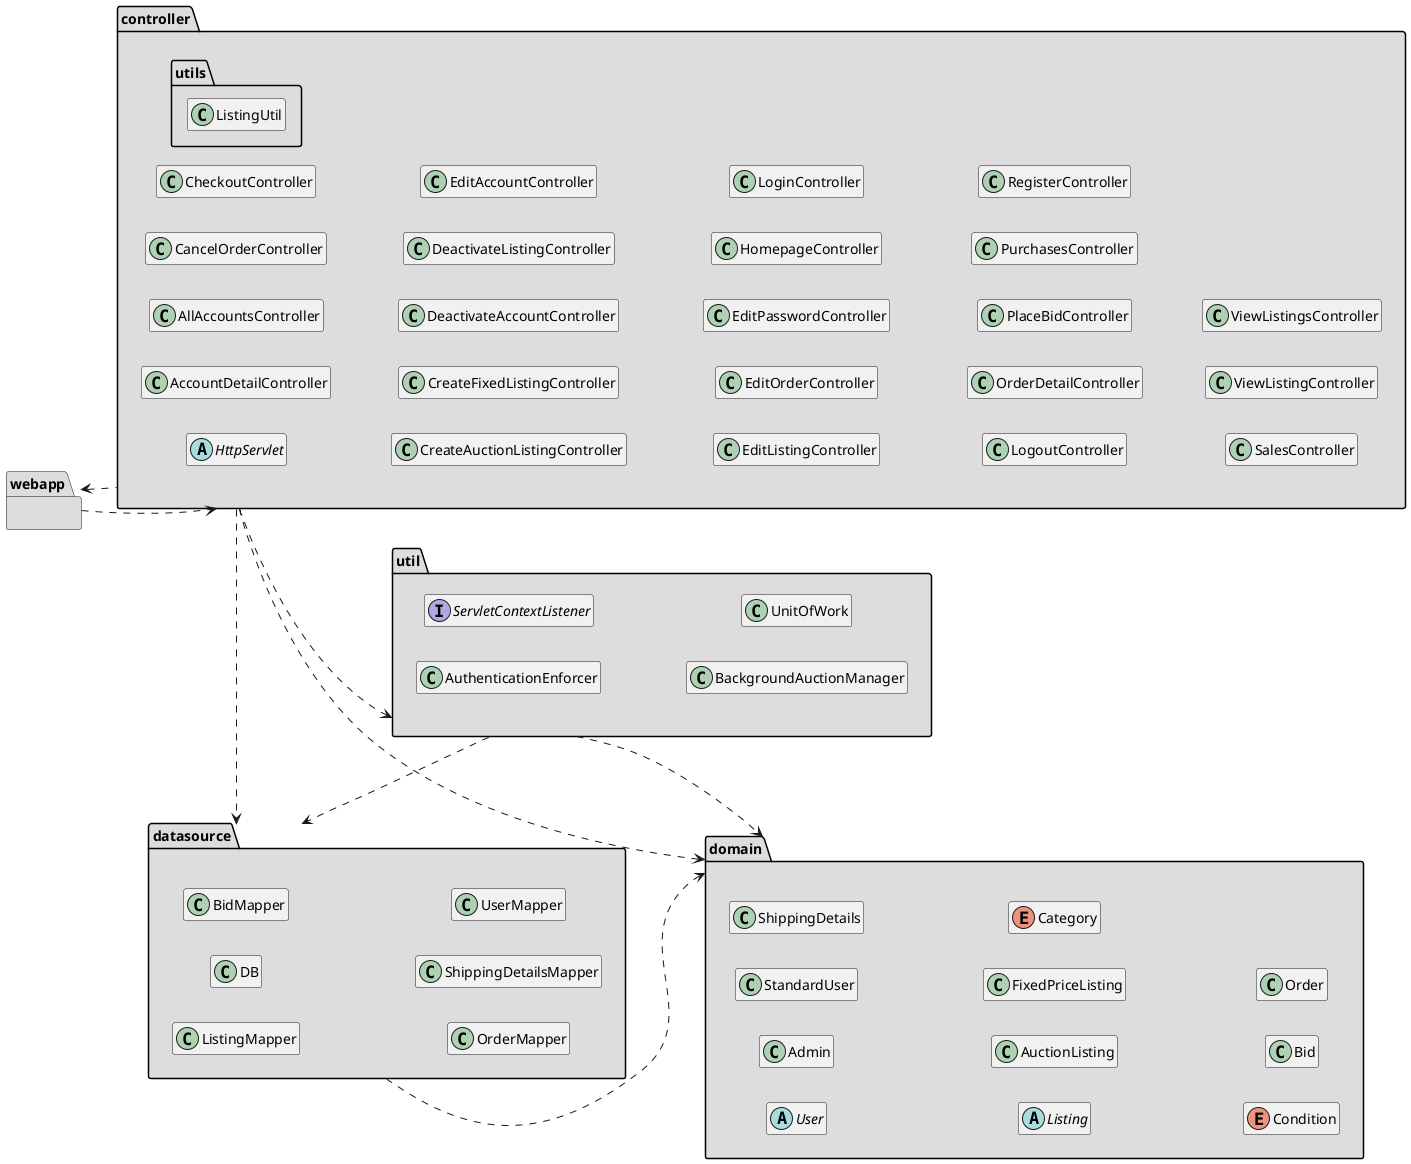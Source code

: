 @startuml class-diagram-overview
skinparam classAttributeIconSize 0
left to right direction

datasource ..> domain
controller ..> util
controller ..> domain
controller .right.> datasource
webapp ..> controller
webapp <.. controller
util .left.> datasource
util ..> domain

package datasource #DDDDDD {
    class DB
    class BidMapper
    class ListingMapper
    class OrderMapper
    class ShippingDetailsMapper
    class UserMapper
}

package domain #DDDDDD {
    abstract class User
    class Admin
    class StandardUser
    class ShippingDetails
    abstract class Listing
    class AuctionListing
    class FixedPriceListing
    enum Category
    enum Condition
    class Bid
    class Order
}

package controller #DDDDDD {
    package utils #DDDDDD {
        class ListingUtil
    }
    abstract class HttpServlet
    class AccountDetailController
    class AllAccountsController
    class CancelOrderController
    class CheckoutController
    class CreateAuctionListingController
    class CreateFixedListingController
    class DeactivateAccountController
    class DeactivateListingController
    class EditAccountController
    class EditListingController
    class EditOrderController
    class EditPasswordController
    class HomepageController
    class LoginController
    class LogoutController
    class OrderDetailController
    class PlaceBidController
    class PurchasesController
    class RegisterController
    class SalesController
    class ViewListingController
    class ViewListingsController
}

package util #DDDDDD {
    class AuthenticationEnforcer
    interface ServletContextListener
    class BackgroundAuctionManager
    class UnitOfWork
}

package webapp #DDDDDD {}

hide members
